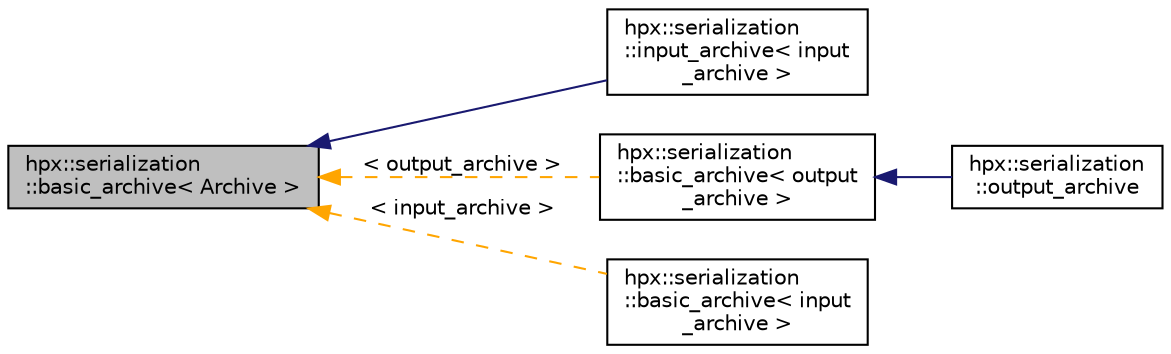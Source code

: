 digraph "hpx::serialization::basic_archive&lt; Archive &gt;"
{
  edge [fontname="Helvetica",fontsize="10",labelfontname="Helvetica",labelfontsize="10"];
  node [fontname="Helvetica",fontsize="10",shape=record];
  rankdir="LR";
  Node0 [label="hpx::serialization\l::basic_archive\< Archive \>",height=0.2,width=0.4,color="black", fillcolor="grey75", style="filled", fontcolor="black"];
  Node0 -> Node1 [dir="back",color="midnightblue",fontsize="10",style="solid",fontname="Helvetica"];
  Node1 [label="hpx::serialization\l::input_archive\< input\l_archive \>",height=0.2,width=0.4,color="black", fillcolor="white", style="filled",URL="$dc/d5c/structhpx_1_1serialization_1_1input__archive.html"];
  Node0 -> Node2 [dir="back",color="orange",fontsize="10",style="dashed",label=" \< output_archive \>" ,fontname="Helvetica"];
  Node2 [label="hpx::serialization\l::basic_archive\< output\l_archive \>",height=0.2,width=0.4,color="black", fillcolor="white", style="filled",URL="$dc/d15/structhpx_1_1serialization_1_1basic__archive.html"];
  Node2 -> Node3 [dir="back",color="midnightblue",fontsize="10",style="solid",fontname="Helvetica"];
  Node3 [label="hpx::serialization\l::output_archive",height=0.2,width=0.4,color="black", fillcolor="white", style="filled",URL="$d4/d01/structhpx_1_1serialization_1_1output__archive.html"];
  Node0 -> Node4 [dir="back",color="orange",fontsize="10",style="dashed",label=" \< input_archive \>" ,fontname="Helvetica"];
  Node4 [label="hpx::serialization\l::basic_archive\< input\l_archive \>",height=0.2,width=0.4,color="black", fillcolor="white", style="filled",URL="$dc/d15/structhpx_1_1serialization_1_1basic__archive.html"];
}
